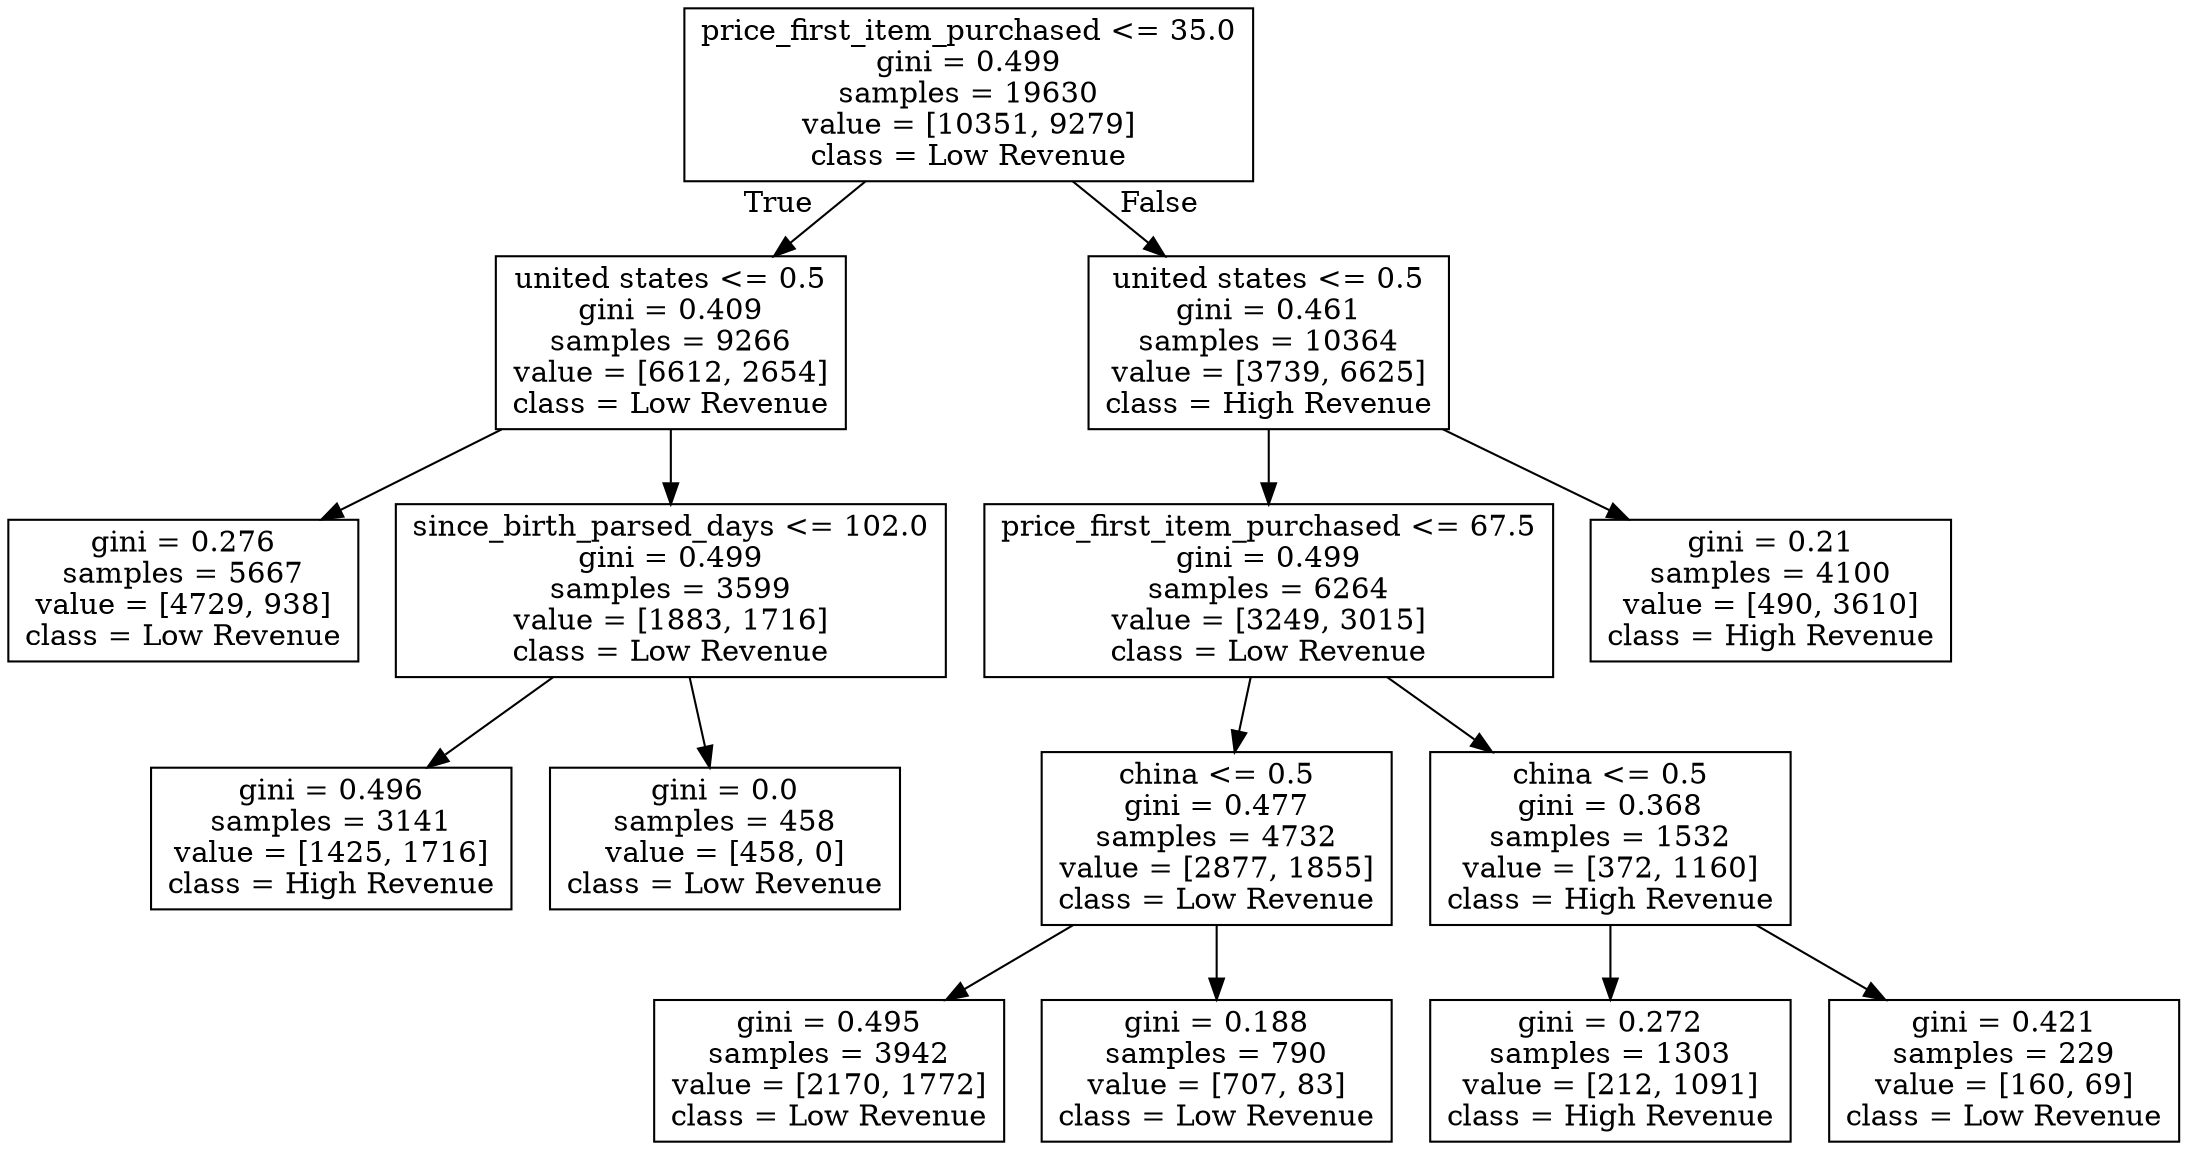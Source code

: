 digraph Tree {
node [shape=box] ;
0 [label="price_first_item_purchased <= 35.0\ngini = 0.499\nsamples = 19630\nvalue = [10351, 9279]\nclass = Low Revenue"] ;
1 [label="united states <= 0.5\ngini = 0.409\nsamples = 9266\nvalue = [6612, 2654]\nclass = Low Revenue"] ;
0 -> 1 [labeldistance=2.5, labelangle=45, headlabel="True"] ;
5 [label="gini = 0.276\nsamples = 5667\nvalue = [4729, 938]\nclass = Low Revenue"] ;
1 -> 5 ;
6 [label="since_birth_parsed_days <= 102.0\ngini = 0.499\nsamples = 3599\nvalue = [1883, 1716]\nclass = Low Revenue"] ;
1 -> 6 ;
9 [label="gini = 0.496\nsamples = 3141\nvalue = [1425, 1716]\nclass = High Revenue"] ;
6 -> 9 ;
10 [label="gini = 0.0\nsamples = 458\nvalue = [458, 0]\nclass = Low Revenue"] ;
6 -> 10 ;
2 [label="united states <= 0.5\ngini = 0.461\nsamples = 10364\nvalue = [3739, 6625]\nclass = High Revenue"] ;
0 -> 2 [labeldistance=2.5, labelangle=-45, headlabel="False"] ;
3 [label="price_first_item_purchased <= 67.5\ngini = 0.499\nsamples = 6264\nvalue = [3249, 3015]\nclass = Low Revenue"] ;
2 -> 3 ;
7 [label="china <= 0.5\ngini = 0.477\nsamples = 4732\nvalue = [2877, 1855]\nclass = Low Revenue"] ;
3 -> 7 ;
11 [label="gini = 0.495\nsamples = 3942\nvalue = [2170, 1772]\nclass = Low Revenue"] ;
7 -> 11 ;
12 [label="gini = 0.188\nsamples = 790\nvalue = [707, 83]\nclass = Low Revenue"] ;
7 -> 12 ;
8 [label="china <= 0.5\ngini = 0.368\nsamples = 1532\nvalue = [372, 1160]\nclass = High Revenue"] ;
3 -> 8 ;
13 [label="gini = 0.272\nsamples = 1303\nvalue = [212, 1091]\nclass = High Revenue"] ;
8 -> 13 ;
14 [label="gini = 0.421\nsamples = 229\nvalue = [160, 69]\nclass = Low Revenue"] ;
8 -> 14 ;
4 [label="gini = 0.21\nsamples = 4100\nvalue = [490, 3610]\nclass = High Revenue"] ;
2 -> 4 ;
}